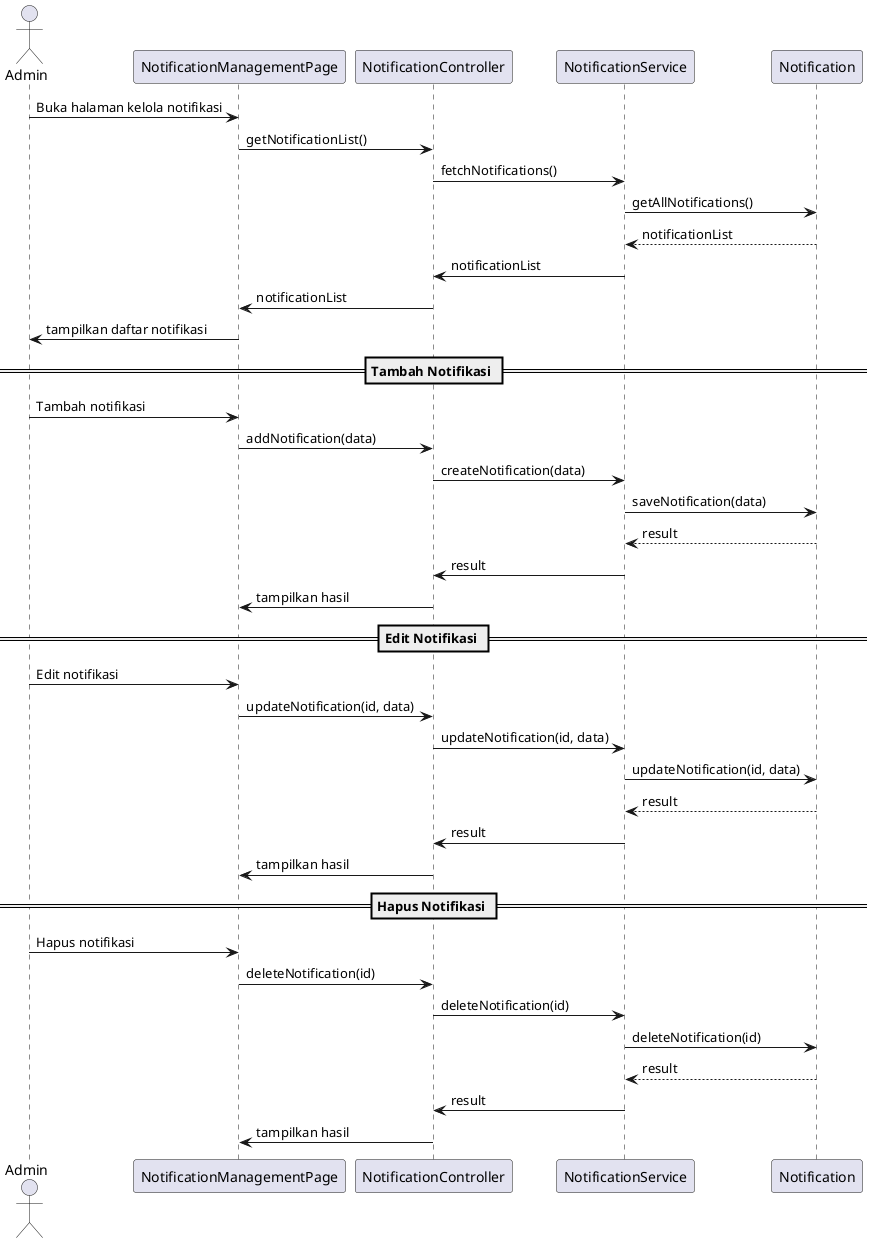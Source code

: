 @startuml
actor Admin
participant "NotificationManagementPage" as UI
participant "NotificationController" as Controller
participant "NotificationService" as Service
participant "Notification" as NotificationEntity

Admin -> UI : Buka halaman kelola notifikasi
UI -> Controller : getNotificationList()
Controller -> Service : fetchNotifications()
Service -> NotificationEntity : getAllNotifications()
NotificationEntity --> Service : notificationList
Service -> Controller : notificationList
Controller -> UI : notificationList
UI -> Admin : tampilkan daftar notifikasi

== Tambah Notifikasi ==
Admin -> UI : Tambah notifikasi
UI -> Controller : addNotification(data)
Controller -> Service : createNotification(data)
Service -> NotificationEntity : saveNotification(data)
NotificationEntity --> Service : result
Service -> Controller : result
Controller -> UI : tampilkan hasil

== Edit Notifikasi ==
Admin -> UI : Edit notifikasi
UI -> Controller : updateNotification(id, data)
Controller -> Service : updateNotification(id, data)
Service -> NotificationEntity : updateNotification(id, data)
NotificationEntity --> Service : result
Service -> Controller : result
Controller -> UI : tampilkan hasil

== Hapus Notifikasi ==
Admin -> UI : Hapus notifikasi
UI -> Controller : deleteNotification(id)
Controller -> Service : deleteNotification(id)
Service -> NotificationEntity : deleteNotification(id)
NotificationEntity --> Service : result
Service -> Controller : result
Controller -> UI : tampilkan hasil
@enduml
